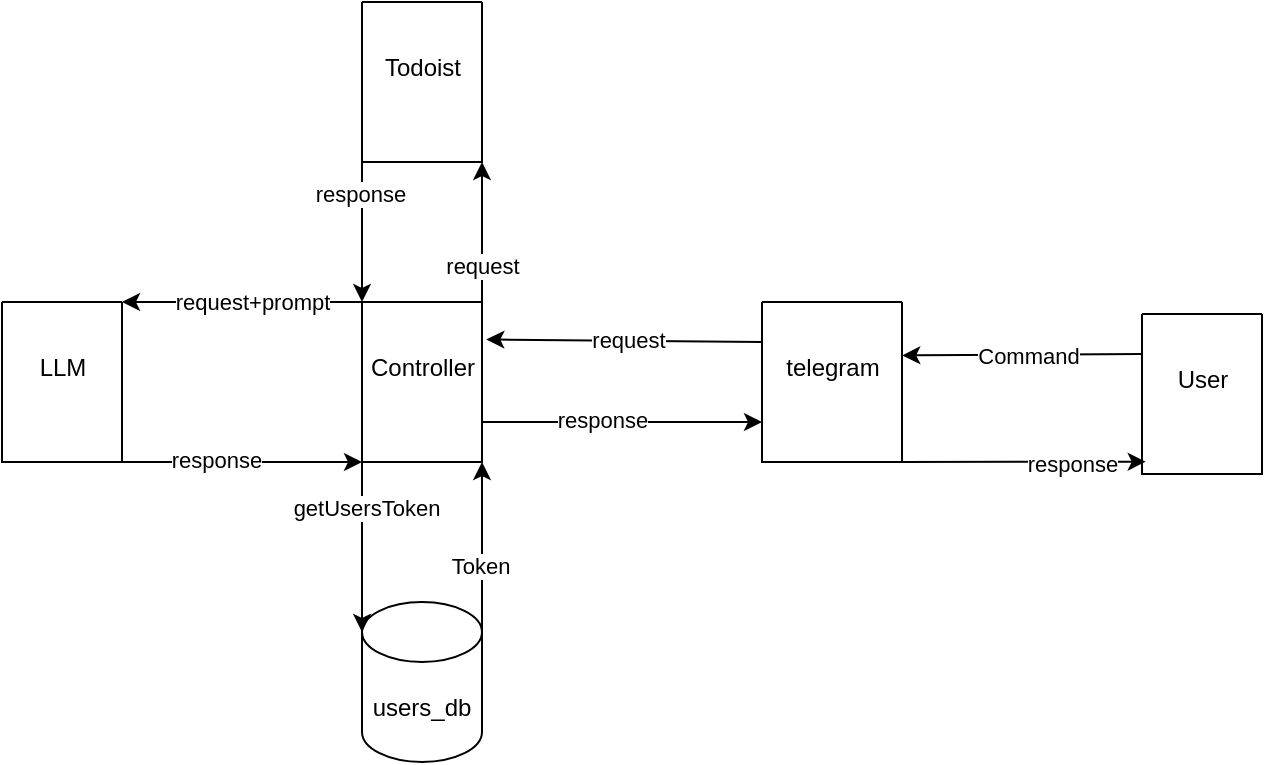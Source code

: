 <mxfile version="24.7.17">
  <diagram name="Page-1" id="spFFAOIyfq6ilBb_R3kp">
    <mxGraphModel dx="819" dy="495" grid="1" gridSize="10" guides="1" tooltips="1" connect="1" arrows="1" fold="1" page="1" pageScale="1" pageWidth="850" pageHeight="1100" math="0" shadow="0">
      <root>
        <mxCell id="0" />
        <mxCell id="1" parent="0" />
        <mxCell id="q6Kk8lASS6URoFQvOcXa-1" value="" style="swimlane;startSize=0;" vertex="1" parent="1">
          <mxGeometry x="320" y="250" width="60" height="80" as="geometry" />
        </mxCell>
        <mxCell id="q6Kk8lASS6URoFQvOcXa-2" value="Todoist" style="text;html=1;align=center;verticalAlign=middle;resizable=0;points=[];autosize=1;strokeColor=none;fillColor=none;" vertex="1" parent="1">
          <mxGeometry x="320" y="268" width="60" height="30" as="geometry" />
        </mxCell>
        <mxCell id="q6Kk8lASS6URoFQvOcXa-3" value="" style="swimlane;startSize=0;" vertex="1" parent="1">
          <mxGeometry x="520" y="400" width="70" height="80" as="geometry" />
        </mxCell>
        <mxCell id="q6Kk8lASS6URoFQvOcXa-4" value="telegram" style="text;html=1;align=center;verticalAlign=middle;resizable=0;points=[];autosize=1;strokeColor=none;fillColor=none;" vertex="1" parent="1">
          <mxGeometry x="520" y="418" width="70" height="30" as="geometry" />
        </mxCell>
        <mxCell id="q6Kk8lASS6URoFQvOcXa-5" value="" style="swimlane;startSize=0;" vertex="1" parent="1">
          <mxGeometry x="320" y="400" width="60" height="80" as="geometry" />
        </mxCell>
        <mxCell id="q6Kk8lASS6URoFQvOcXa-6" value="Controller" style="text;html=1;align=center;verticalAlign=middle;resizable=0;points=[];autosize=1;strokeColor=none;fillColor=none;" vertex="1" parent="1">
          <mxGeometry x="310" y="418" width="80" height="30" as="geometry" />
        </mxCell>
        <mxCell id="q6Kk8lASS6URoFQvOcXa-7" value="" style="endArrow=classic;html=1;rounded=0;entryX=0.902;entryY=0.024;entryDx=0;entryDy=0;entryPerimeter=0;exitX=0;exitY=0.25;exitDx=0;exitDy=0;" edge="1" parent="1" source="q6Kk8lASS6URoFQvOcXa-3" target="q6Kk8lASS6URoFQvOcXa-6">
          <mxGeometry width="50" height="50" relative="1" as="geometry">
            <mxPoint x="360" y="450" as="sourcePoint" />
            <mxPoint x="410" y="400" as="targetPoint" />
          </mxGeometry>
        </mxCell>
        <mxCell id="q6Kk8lASS6URoFQvOcXa-14" value="request" style="edgeLabel;html=1;align=center;verticalAlign=middle;resizable=0;points=[];" vertex="1" connectable="0" parent="q6Kk8lASS6URoFQvOcXa-7">
          <mxGeometry x="-0.028" relative="1" as="geometry">
            <mxPoint y="-1" as="offset" />
          </mxGeometry>
        </mxCell>
        <mxCell id="q6Kk8lASS6URoFQvOcXa-12" value="" style="endArrow=classic;html=1;rounded=0;entryX=1.002;entryY=0.29;entryDx=0;entryDy=0;entryPerimeter=0;exitX=0;exitY=0.25;exitDx=0;exitDy=0;" edge="1" parent="1" source="q6Kk8lASS6URoFQvOcXa-16" target="q6Kk8lASS6URoFQvOcXa-4">
          <mxGeometry width="50" height="50" relative="1" as="geometry">
            <mxPoint x="707.5" y="426" as="sourcePoint" />
            <mxPoint x="680" y="400" as="targetPoint" />
          </mxGeometry>
        </mxCell>
        <mxCell id="q6Kk8lASS6URoFQvOcXa-13" value="Command" style="edgeLabel;html=1;align=center;verticalAlign=middle;resizable=0;points=[];" vertex="1" connectable="0" parent="q6Kk8lASS6URoFQvOcXa-12">
          <mxGeometry x="-0.042" y="2" relative="1" as="geometry">
            <mxPoint y="-2" as="offset" />
          </mxGeometry>
        </mxCell>
        <mxCell id="q6Kk8lASS6URoFQvOcXa-16" value="" style="swimlane;startSize=0;" vertex="1" parent="1">
          <mxGeometry x="710" y="406" width="60" height="80" as="geometry" />
        </mxCell>
        <mxCell id="q6Kk8lASS6URoFQvOcXa-17" value="User" style="text;html=1;align=center;verticalAlign=middle;resizable=0;points=[];autosize=1;strokeColor=none;fillColor=none;" vertex="1" parent="q6Kk8lASS6URoFQvOcXa-16">
          <mxGeometry x="5" y="18" width="50" height="30" as="geometry" />
        </mxCell>
        <mxCell id="q6Kk8lASS6URoFQvOcXa-18" value="users_db" style="shape=cylinder3;whiteSpace=wrap;html=1;boundedLbl=1;backgroundOutline=1;size=15;" vertex="1" parent="1">
          <mxGeometry x="320" y="550" width="60" height="80" as="geometry" />
        </mxCell>
        <mxCell id="q6Kk8lASS6URoFQvOcXa-19" value="" style="endArrow=classic;html=1;rounded=0;exitX=0;exitY=1;exitDx=0;exitDy=0;entryX=0;entryY=0;entryDx=0;entryDy=15;entryPerimeter=0;" edge="1" parent="1" source="q6Kk8lASS6URoFQvOcXa-5" target="q6Kk8lASS6URoFQvOcXa-18">
          <mxGeometry width="50" height="50" relative="1" as="geometry">
            <mxPoint x="470" y="450" as="sourcePoint" />
            <mxPoint x="520" y="400" as="targetPoint" />
          </mxGeometry>
        </mxCell>
        <mxCell id="q6Kk8lASS6URoFQvOcXa-20" value="getUsersToken" style="edgeLabel;html=1;align=center;verticalAlign=middle;resizable=0;points=[];" vertex="1" connectable="0" parent="q6Kk8lASS6URoFQvOcXa-19">
          <mxGeometry x="-0.302" y="2" relative="1" as="geometry">
            <mxPoint y="-7" as="offset" />
          </mxGeometry>
        </mxCell>
        <mxCell id="q6Kk8lASS6URoFQvOcXa-21" value="" style="endArrow=classic;html=1;rounded=0;exitX=1;exitY=0;exitDx=0;exitDy=15;exitPerimeter=0;entryX=1;entryY=1;entryDx=0;entryDy=0;" edge="1" parent="1" source="q6Kk8lASS6URoFQvOcXa-18" target="q6Kk8lASS6URoFQvOcXa-5">
          <mxGeometry width="50" height="50" relative="1" as="geometry">
            <mxPoint x="470" y="450" as="sourcePoint" />
            <mxPoint x="520" y="400" as="targetPoint" />
          </mxGeometry>
        </mxCell>
        <mxCell id="q6Kk8lASS6URoFQvOcXa-22" value="Token" style="edgeLabel;html=1;align=center;verticalAlign=middle;resizable=0;points=[];" vertex="1" connectable="0" parent="q6Kk8lASS6URoFQvOcXa-21">
          <mxGeometry x="0.143" y="1" relative="1" as="geometry">
            <mxPoint y="15" as="offset" />
          </mxGeometry>
        </mxCell>
        <mxCell id="q6Kk8lASS6URoFQvOcXa-23" value="" style="endArrow=classic;html=1;rounded=0;exitX=1;exitY=0;exitDx=0;exitDy=0;entryX=1;entryY=1;entryDx=0;entryDy=0;" edge="1" parent="1" source="q6Kk8lASS6URoFQvOcXa-5" target="q6Kk8lASS6URoFQvOcXa-1">
          <mxGeometry width="50" height="50" relative="1" as="geometry">
            <mxPoint x="470" y="450" as="sourcePoint" />
            <mxPoint x="520" y="400" as="targetPoint" />
          </mxGeometry>
        </mxCell>
        <mxCell id="q6Kk8lASS6URoFQvOcXa-24" value="request" style="edgeLabel;html=1;align=center;verticalAlign=middle;resizable=0;points=[];" vertex="1" connectable="0" parent="q6Kk8lASS6URoFQvOcXa-23">
          <mxGeometry x="-0.065" relative="1" as="geometry">
            <mxPoint y="14" as="offset" />
          </mxGeometry>
        </mxCell>
        <mxCell id="q6Kk8lASS6URoFQvOcXa-25" value="" style="endArrow=classic;html=1;rounded=0;exitX=0;exitY=1;exitDx=0;exitDy=0;entryX=0;entryY=0;entryDx=0;entryDy=0;" edge="1" parent="1" source="q6Kk8lASS6URoFQvOcXa-1" target="q6Kk8lASS6URoFQvOcXa-5">
          <mxGeometry width="50" height="50" relative="1" as="geometry">
            <mxPoint x="470" y="450" as="sourcePoint" />
            <mxPoint x="520" y="400" as="targetPoint" />
          </mxGeometry>
        </mxCell>
        <mxCell id="q6Kk8lASS6URoFQvOcXa-26" value="response" style="edgeLabel;html=1;align=center;verticalAlign=middle;resizable=0;points=[];" vertex="1" connectable="0" parent="q6Kk8lASS6URoFQvOcXa-25">
          <mxGeometry x="-0.294" y="-1" relative="1" as="geometry">
            <mxPoint y="-9" as="offset" />
          </mxGeometry>
        </mxCell>
        <mxCell id="q6Kk8lASS6URoFQvOcXa-27" value="" style="swimlane;startSize=0;" vertex="1" parent="1">
          <mxGeometry x="140" y="400" width="60" height="80" as="geometry" />
        </mxCell>
        <mxCell id="q6Kk8lASS6URoFQvOcXa-28" value="LLM" style="text;html=1;align=center;verticalAlign=middle;resizable=0;points=[];autosize=1;strokeColor=none;fillColor=none;" vertex="1" parent="1">
          <mxGeometry x="145" y="418" width="50" height="30" as="geometry" />
        </mxCell>
        <mxCell id="q6Kk8lASS6URoFQvOcXa-29" value="" style="endArrow=classic;html=1;rounded=0;exitX=0;exitY=0;exitDx=0;exitDy=0;entryX=1;entryY=0;entryDx=0;entryDy=0;" edge="1" parent="1" source="q6Kk8lASS6URoFQvOcXa-5" target="q6Kk8lASS6URoFQvOcXa-27">
          <mxGeometry width="50" height="50" relative="1" as="geometry">
            <mxPoint x="470" y="450" as="sourcePoint" />
            <mxPoint x="520" y="400" as="targetPoint" />
          </mxGeometry>
        </mxCell>
        <mxCell id="q6Kk8lASS6URoFQvOcXa-30" value="request+prompt" style="edgeLabel;html=1;align=center;verticalAlign=middle;resizable=0;points=[];" vertex="1" connectable="0" parent="q6Kk8lASS6URoFQvOcXa-29">
          <mxGeometry x="0.269" y="1" relative="1" as="geometry">
            <mxPoint x="21" y="-1" as="offset" />
          </mxGeometry>
        </mxCell>
        <mxCell id="q6Kk8lASS6URoFQvOcXa-31" value="" style="endArrow=classic;html=1;rounded=0;entryX=0;entryY=1;entryDx=0;entryDy=0;exitX=1;exitY=1;exitDx=0;exitDy=0;" edge="1" parent="1" source="q6Kk8lASS6URoFQvOcXa-27" target="q6Kk8lASS6URoFQvOcXa-5">
          <mxGeometry width="50" height="50" relative="1" as="geometry">
            <mxPoint x="470" y="450" as="sourcePoint" />
            <mxPoint x="520" y="400" as="targetPoint" />
            <Array as="points" />
          </mxGeometry>
        </mxCell>
        <mxCell id="q6Kk8lASS6URoFQvOcXa-32" value="response" style="edgeLabel;html=1;align=center;verticalAlign=middle;resizable=0;points=[];" vertex="1" connectable="0" parent="q6Kk8lASS6URoFQvOcXa-31">
          <mxGeometry x="0.15" y="1" relative="1" as="geometry">
            <mxPoint x="-22" as="offset" />
          </mxGeometry>
        </mxCell>
        <mxCell id="q6Kk8lASS6URoFQvOcXa-33" value="" style="endArrow=classic;html=1;rounded=0;exitX=1;exitY=0.75;exitDx=0;exitDy=0;entryX=0;entryY=0.75;entryDx=0;entryDy=0;" edge="1" parent="1" source="q6Kk8lASS6URoFQvOcXa-5" target="q6Kk8lASS6URoFQvOcXa-3">
          <mxGeometry width="50" height="50" relative="1" as="geometry">
            <mxPoint x="470" y="450" as="sourcePoint" />
            <mxPoint x="520" y="400" as="targetPoint" />
          </mxGeometry>
        </mxCell>
        <mxCell id="q6Kk8lASS6URoFQvOcXa-34" value="response" style="edgeLabel;html=1;align=center;verticalAlign=middle;resizable=0;points=[];" vertex="1" connectable="0" parent="q6Kk8lASS6URoFQvOcXa-33">
          <mxGeometry x="-0.153" y="1" relative="1" as="geometry">
            <mxPoint as="offset" />
          </mxGeometry>
        </mxCell>
        <mxCell id="q6Kk8lASS6URoFQvOcXa-35" value="" style="endArrow=classic;html=1;rounded=0;exitX=1;exitY=1;exitDx=0;exitDy=0;entryX=0.031;entryY=0.923;entryDx=0;entryDy=0;entryPerimeter=0;" edge="1" parent="1" source="q6Kk8lASS6URoFQvOcXa-3" target="q6Kk8lASS6URoFQvOcXa-16">
          <mxGeometry width="50" height="50" relative="1" as="geometry">
            <mxPoint x="620" y="498" as="sourcePoint" />
            <mxPoint x="670" y="448" as="targetPoint" />
          </mxGeometry>
        </mxCell>
        <mxCell id="q6Kk8lASS6URoFQvOcXa-36" value="response" style="edgeLabel;html=1;align=center;verticalAlign=middle;resizable=0;points=[];" vertex="1" connectable="0" parent="q6Kk8lASS6URoFQvOcXa-35">
          <mxGeometry x="0.39" y="-1" relative="1" as="geometry">
            <mxPoint as="offset" />
          </mxGeometry>
        </mxCell>
      </root>
    </mxGraphModel>
  </diagram>
</mxfile>
